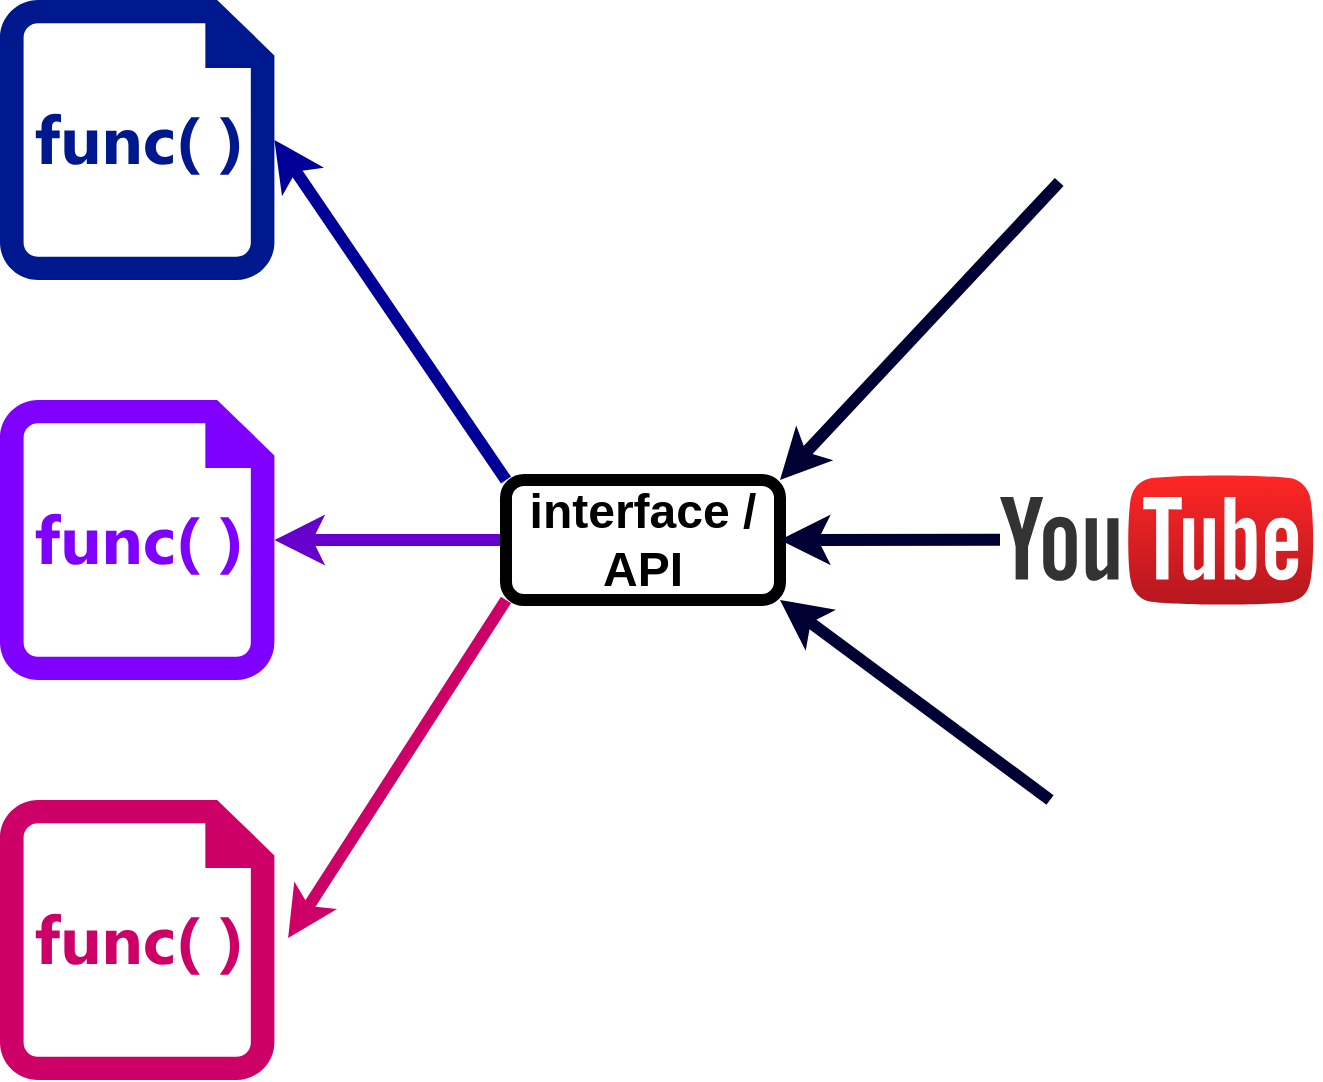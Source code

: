 <mxfile version="20.4.0" type="google"><diagram id="CvA_gigPcY5vSCySyCEL" name="Page-1"><mxGraphModel grid="1" page="1" gridSize="10" guides="1" tooltips="1" connect="1" arrows="1" fold="1" pageScale="1" pageWidth="75" pageHeight="40" math="0" shadow="0"><root><mxCell id="0"/><mxCell id="1" parent="0"/><mxCell id="M2eMPEiD4MK2ppIBVmpt-2" value="" style="sketch=0;aspect=fixed;pointerEvents=1;shadow=0;dashed=0;html=1;strokeColor=none;labelPosition=center;verticalLabelPosition=bottom;verticalAlign=top;align=center;fillColor=#00188D;shape=mxgraph.mscae.enterprise.code_file" vertex="1" parent="1"><mxGeometry x="-200" y="110" width="137.2" height="140" as="geometry"/></mxCell><mxCell id="M2eMPEiD4MK2ppIBVmpt-3" value="" style="sketch=0;aspect=fixed;pointerEvents=1;shadow=0;dashed=0;html=1;strokeColor=none;labelPosition=center;verticalLabelPosition=bottom;verticalAlign=top;align=center;fillColor=#7F00FF;shape=mxgraph.mscae.enterprise.code_file;gradientColor=none;" vertex="1" parent="1"><mxGeometry x="-200" y="310" width="137.2" height="140" as="geometry"/></mxCell><mxCell id="M2eMPEiD4MK2ppIBVmpt-4" value="" style="sketch=0;aspect=fixed;pointerEvents=1;shadow=0;dashed=0;html=1;strokeColor=none;labelPosition=center;verticalLabelPosition=bottom;verticalAlign=top;align=center;fillColor=#CC0066;shape=mxgraph.mscae.enterprise.code_file;gradientColor=none;" vertex="1" parent="1"><mxGeometry x="-200" y="510" width="137.2" height="140" as="geometry"/></mxCell><mxCell id="M2eMPEiD4MK2ppIBVmpt-8" style="rounded=0;orthogonalLoop=1;jettySize=auto;html=1;exitX=0;exitY=0;exitDx=0;exitDy=0;entryX=1;entryY=0.5;entryDx=0;entryDy=0;entryPerimeter=0;fontSize=24;strokeWidth=6;strokeColor=#000099;" edge="1" parent="1" source="M2eMPEiD4MK2ppIBVmpt-5" target="M2eMPEiD4MK2ppIBVmpt-2"><mxGeometry relative="1" as="geometry"/></mxCell><mxCell id="M2eMPEiD4MK2ppIBVmpt-9" style="edgeStyle=none;rounded=0;orthogonalLoop=1;jettySize=auto;html=1;entryX=1;entryY=0.5;entryDx=0;entryDy=0;entryPerimeter=0;strokeWidth=6;fontSize=24;strokeColor=#6600CC;" edge="1" parent="1" source="M2eMPEiD4MK2ppIBVmpt-5" target="M2eMPEiD4MK2ppIBVmpt-3"><mxGeometry relative="1" as="geometry"/></mxCell><mxCell id="M2eMPEiD4MK2ppIBVmpt-10" style="edgeStyle=none;rounded=0;orthogonalLoop=1;jettySize=auto;html=1;exitX=0;exitY=1;exitDx=0;exitDy=0;entryX=1.05;entryY=0.493;entryDx=0;entryDy=0;entryPerimeter=0;strokeWidth=6;fontSize=24;strokeColor=#CC0066;" edge="1" parent="1" source="M2eMPEiD4MK2ppIBVmpt-5" target="M2eMPEiD4MK2ppIBVmpt-4"><mxGeometry relative="1" as="geometry"/></mxCell><mxCell id="M2eMPEiD4MK2ppIBVmpt-5" value="&lt;b&gt;&lt;font style=&quot;font-size: 24px;&quot;&gt;interface / API&lt;br&gt;&lt;/font&gt;&lt;/b&gt;" style="rounded=1;whiteSpace=wrap;html=1;fillColor=#FFFFFF;gradientColor=none;strokeWidth=6;" vertex="1" parent="1"><mxGeometry x="53" y="350" width="137" height="60" as="geometry"/></mxCell><mxCell id="M2eMPEiD4MK2ppIBVmpt-15" style="edgeStyle=none;rounded=0;orthogonalLoop=1;jettySize=auto;html=1;exitX=0;exitY=0.5;exitDx=0;exitDy=0;entryX=1;entryY=0;entryDx=0;entryDy=0;strokeColor=#000033;strokeWidth=6;fontSize=24;" edge="1" parent="1" source="M2eMPEiD4MK2ppIBVmpt-11" target="M2eMPEiD4MK2ppIBVmpt-5"><mxGeometry relative="1" as="geometry"/></mxCell><mxCell id="M2eMPEiD4MK2ppIBVmpt-11" value="" style="shape=image;html=1;verticalAlign=top;verticalLabelPosition=bottom;labelBackgroundColor=#ffffff;imageAspect=0;aspect=fixed;image=https://cdn2.iconfinder.com/data/icons/browsers/Firefox.png;strokeWidth=6;fontSize=24;fillColor=#FFFFFF;gradientColor=none;" vertex="1" parent="1"><mxGeometry x="329.6" y="152" width="98" height="98" as="geometry"/></mxCell><mxCell id="M2eMPEiD4MK2ppIBVmpt-16" style="edgeStyle=none;rounded=0;orthogonalLoop=1;jettySize=auto;html=1;strokeColor=#000033;strokeWidth=6;fontSize=24;" edge="1" parent="1" source="M2eMPEiD4MK2ppIBVmpt-12" target="M2eMPEiD4MK2ppIBVmpt-5"><mxGeometry relative="1" as="geometry"/></mxCell><mxCell id="M2eMPEiD4MK2ppIBVmpt-12" value="" style="dashed=0;outlineConnect=0;html=1;align=center;labelPosition=center;verticalLabelPosition=bottom;verticalAlign=top;shape=mxgraph.weblogos.youtube;fillColor=#FF2626;gradientColor=#B5171F;strokeWidth=6;fontSize=24;" vertex="1" parent="1"><mxGeometry x="300" y="347" width="157.2" height="65.8" as="geometry"/></mxCell><mxCell id="M2eMPEiD4MK2ppIBVmpt-17" style="edgeStyle=none;rounded=0;orthogonalLoop=1;jettySize=auto;html=1;exitX=0;exitY=0;exitDx=0;exitDy=0;entryX=1;entryY=1;entryDx=0;entryDy=0;strokeColor=#000033;strokeWidth=6;fontSize=24;" edge="1" parent="1" source="M2eMPEiD4MK2ppIBVmpt-14" target="M2eMPEiD4MK2ppIBVmpt-5"><mxGeometry relative="1" as="geometry"/></mxCell><mxCell id="M2eMPEiD4MK2ppIBVmpt-14" value="" style="shape=image;html=1;verticalAlign=top;verticalLabelPosition=bottom;labelBackgroundColor=#ffffff;imageAspect=0;aspect=fixed;image=https://cdn2.iconfinder.com/data/icons/crystalproject/128x128/apps/gvim.png;strokeWidth=6;fontSize=24;fillColor=#FFFFFF;gradientColor=none;" vertex="1" parent="1"><mxGeometry x="325" y="510" width="108" height="108" as="geometry"/></mxCell></root></mxGraphModel></diagram></mxfile>